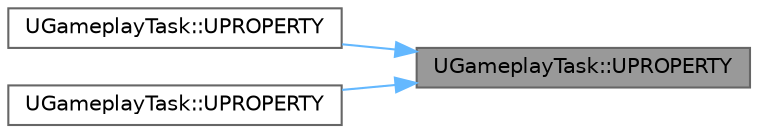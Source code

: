 digraph "UGameplayTask::UPROPERTY"
{
 // INTERACTIVE_SVG=YES
 // LATEX_PDF_SIZE
  bgcolor="transparent";
  edge [fontname=Helvetica,fontsize=10,labelfontname=Helvetica,labelfontsize=10];
  node [fontname=Helvetica,fontsize=10,shape=box,height=0.2,width=0.4];
  rankdir="RL";
  Node1 [id="Node000001",label="UGameplayTask::UPROPERTY",height=0.2,width=0.4,color="gray40", fillcolor="grey60", style="filled", fontcolor="black",tooltip="This name allows us to find the task later so that we can end it."];
  Node1 -> Node2 [id="edge1_Node000001_Node000002",dir="back",color="steelblue1",style="solid",tooltip=" "];
  Node2 [id="Node000002",label="UGameplayTask::UPROPERTY",height=0.2,width=0.4,color="grey40", fillcolor="white", style="filled",URL="$df/d15/classUGameplayTask.html#aaf3d4effb22cfa6e05cc81831d9c4a2d",tooltip=" "];
  Node1 -> Node3 [id="edge2_Node000001_Node000003",dir="back",color="steelblue1",style="solid",tooltip=" "];
  Node3 [id="Node000003",label="UGameplayTask::UPROPERTY",height=0.2,width=0.4,color="grey40", fillcolor="white", style="filled",URL="$df/d15/classUGameplayTask.html#abb434ab06c6ace4092e3dc2386cc1380",tooltip="child task instance"];
}
